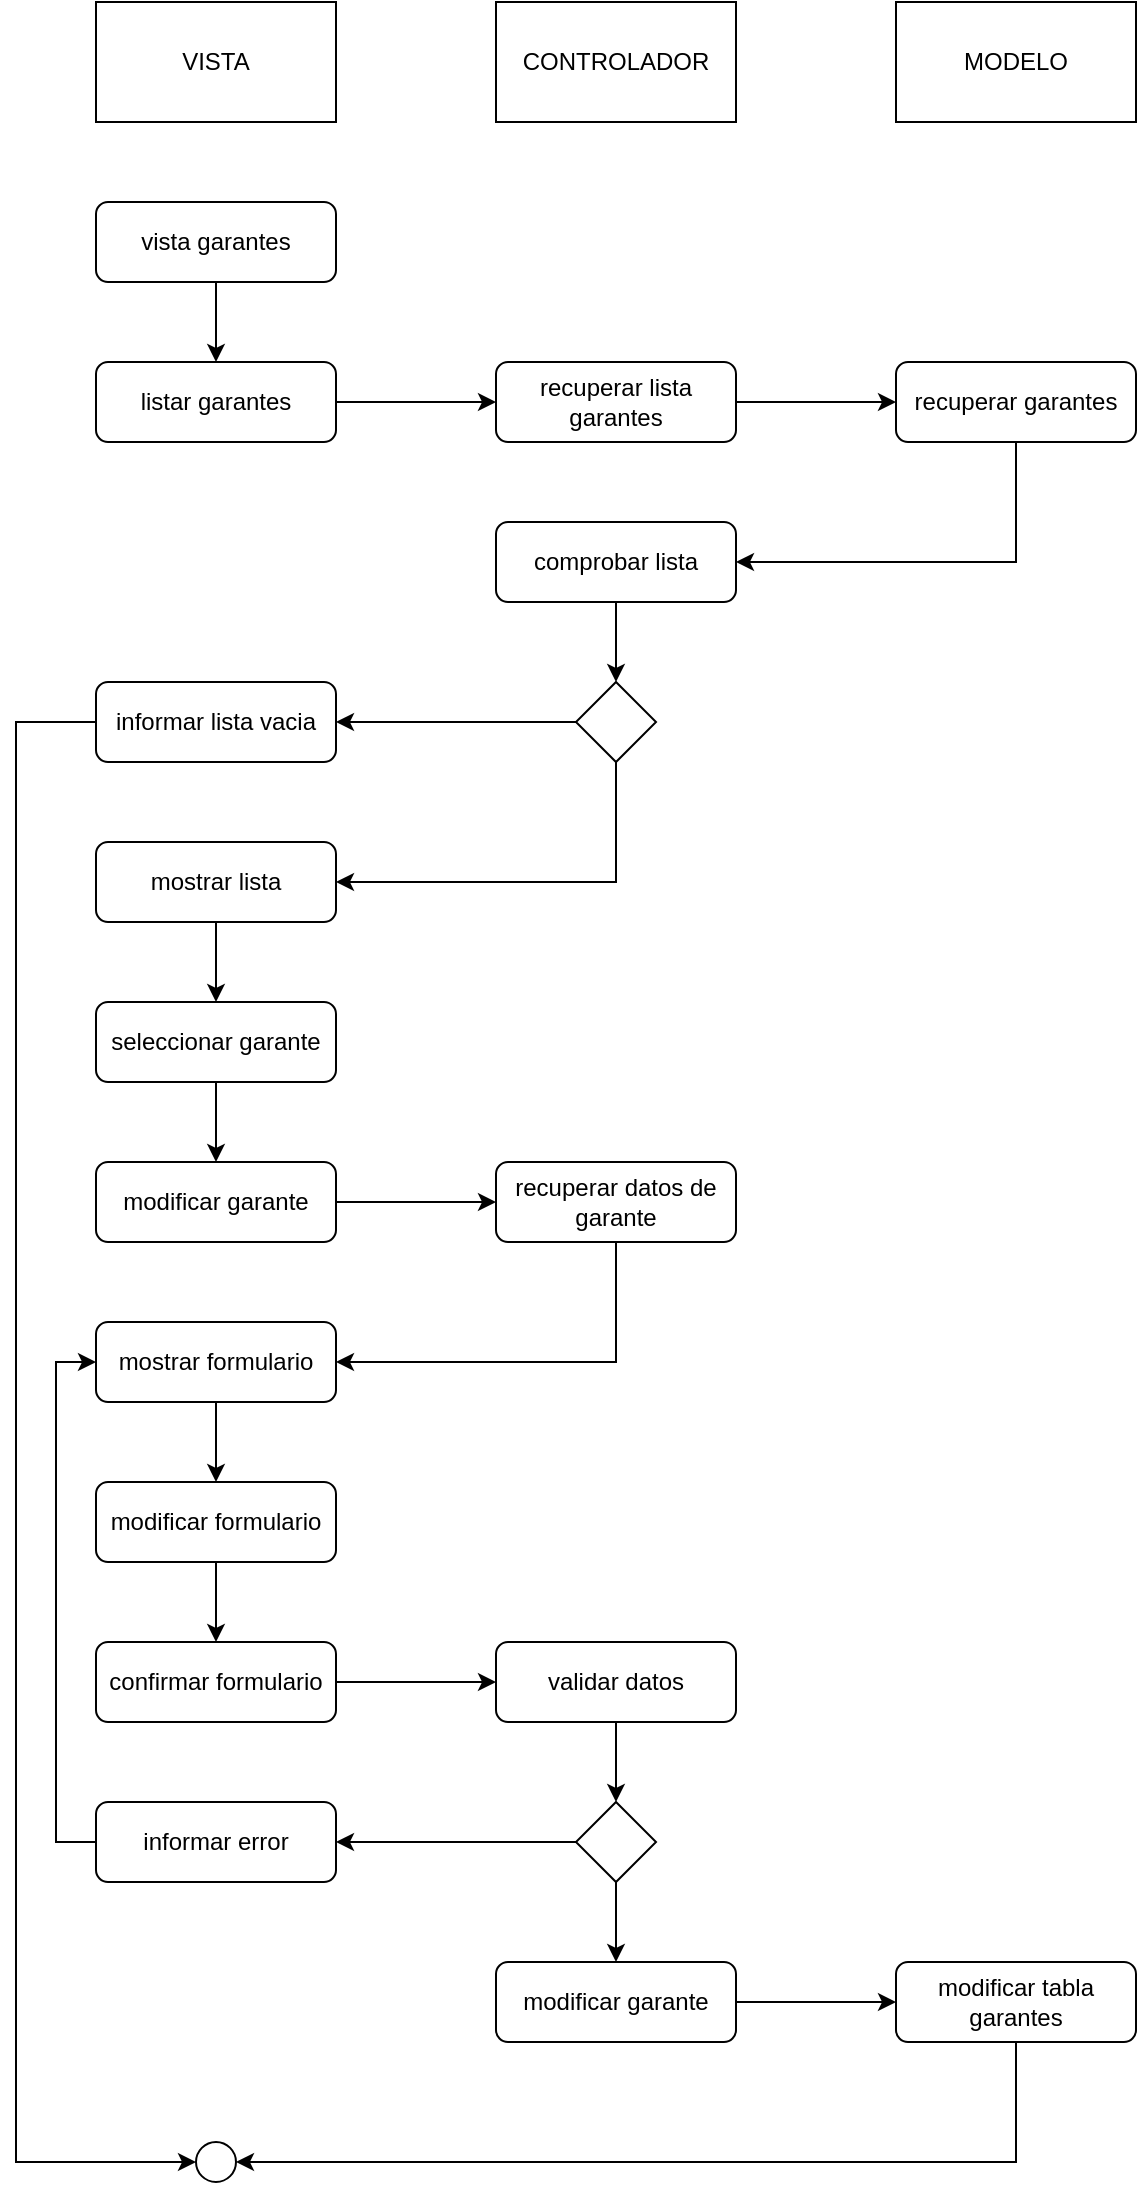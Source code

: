 <mxfile version="28.2.5">
  <diagram name="Página-1" id="4-2NDq9ZAHF_LiqDBnWl">
    <mxGraphModel dx="1426" dy="679" grid="1" gridSize="10" guides="1" tooltips="1" connect="1" arrows="1" fold="1" page="1" pageScale="1" pageWidth="827" pageHeight="1169" math="0" shadow="0">
      <root>
        <mxCell id="0" />
        <mxCell id="1" parent="0" />
        <mxCell id="WZ7XnvUb8tPnK-DKsq28-1" value="VISTA" style="rounded=0;whiteSpace=wrap;html=1;" vertex="1" parent="1">
          <mxGeometry x="120" y="20" width="120" height="60" as="geometry" />
        </mxCell>
        <mxCell id="WZ7XnvUb8tPnK-DKsq28-2" value="CONTROLADOR" style="rounded=0;whiteSpace=wrap;html=1;" vertex="1" parent="1">
          <mxGeometry x="320" y="20" width="120" height="60" as="geometry" />
        </mxCell>
        <mxCell id="WZ7XnvUb8tPnK-DKsq28-3" value="MODELO" style="rounded=0;whiteSpace=wrap;html=1;" vertex="1" parent="1">
          <mxGeometry x="520" y="20" width="120" height="60" as="geometry" />
        </mxCell>
        <mxCell id="WZ7XnvUb8tPnK-DKsq28-4" style="edgeStyle=orthogonalEdgeStyle;rounded=0;orthogonalLoop=1;jettySize=auto;html=1;exitX=0.5;exitY=1;exitDx=0;exitDy=0;entryX=1;entryY=0.5;entryDx=0;entryDy=0;" edge="1" parent="1" source="WZ7XnvUb8tPnK-DKsq28-5" target="WZ7XnvUb8tPnK-DKsq28-29">
          <mxGeometry relative="1" as="geometry" />
        </mxCell>
        <mxCell id="WZ7XnvUb8tPnK-DKsq28-5" value="recuperar datos de garante" style="rounded=1;whiteSpace=wrap;html=1;" vertex="1" parent="1">
          <mxGeometry x="320" y="600" width="120" height="40" as="geometry" />
        </mxCell>
        <mxCell id="WZ7XnvUb8tPnK-DKsq28-6" value="" style="ellipse;whiteSpace=wrap;html=1;aspect=fixed;fillStyle=solid;fillColor=light-dark(#FFFFFF,#121212);" vertex="1" parent="1">
          <mxGeometry x="170" y="1090" width="20" height="20" as="geometry" />
        </mxCell>
        <mxCell id="WZ7XnvUb8tPnK-DKsq28-7" style="edgeStyle=orthogonalEdgeStyle;rounded=0;orthogonalLoop=1;jettySize=auto;html=1;exitX=1;exitY=0.5;exitDx=0;exitDy=0;entryX=0;entryY=0.5;entryDx=0;entryDy=0;" edge="1" parent="1" source="WZ7XnvUb8tPnK-DKsq28-8" target="WZ7XnvUb8tPnK-DKsq28-5">
          <mxGeometry relative="1" as="geometry" />
        </mxCell>
        <mxCell id="WZ7XnvUb8tPnK-DKsq28-8" value="modificar garante" style="rounded=1;whiteSpace=wrap;html=1;" vertex="1" parent="1">
          <mxGeometry x="120" y="600" width="120" height="40" as="geometry" />
        </mxCell>
        <mxCell id="WZ7XnvUb8tPnK-DKsq28-9" style="edgeStyle=orthogonalEdgeStyle;rounded=0;orthogonalLoop=1;jettySize=auto;html=1;exitX=0.5;exitY=1;exitDx=0;exitDy=0;entryX=0.5;entryY=0;entryDx=0;entryDy=0;" edge="1" parent="1" source="WZ7XnvUb8tPnK-DKsq28-10" target="WZ7XnvUb8tPnK-DKsq28-12">
          <mxGeometry relative="1" as="geometry" />
        </mxCell>
        <mxCell id="WZ7XnvUb8tPnK-DKsq28-10" value="vista garantes" style="rounded=1;whiteSpace=wrap;html=1;" vertex="1" parent="1">
          <mxGeometry x="120" y="120" width="120" height="40" as="geometry" />
        </mxCell>
        <mxCell id="WZ7XnvUb8tPnK-DKsq28-11" style="edgeStyle=orthogonalEdgeStyle;rounded=0;orthogonalLoop=1;jettySize=auto;html=1;exitX=1;exitY=0.5;exitDx=0;exitDy=0;entryX=0;entryY=0.5;entryDx=0;entryDy=0;" edge="1" parent="1" source="WZ7XnvUb8tPnK-DKsq28-12" target="WZ7XnvUb8tPnK-DKsq28-14">
          <mxGeometry relative="1" as="geometry" />
        </mxCell>
        <mxCell id="WZ7XnvUb8tPnK-DKsq28-12" value="listar garantes" style="rounded=1;whiteSpace=wrap;html=1;" vertex="1" parent="1">
          <mxGeometry x="120" y="200" width="120" height="40" as="geometry" />
        </mxCell>
        <mxCell id="WZ7XnvUb8tPnK-DKsq28-13" style="edgeStyle=orthogonalEdgeStyle;rounded=0;orthogonalLoop=1;jettySize=auto;html=1;exitX=1;exitY=0.5;exitDx=0;exitDy=0;entryX=0;entryY=0.5;entryDx=0;entryDy=0;" edge="1" parent="1" source="WZ7XnvUb8tPnK-DKsq28-14" target="WZ7XnvUb8tPnK-DKsq28-16">
          <mxGeometry relative="1" as="geometry" />
        </mxCell>
        <mxCell id="WZ7XnvUb8tPnK-DKsq28-14" value="recuperar lista garantes" style="rounded=1;whiteSpace=wrap;html=1;" vertex="1" parent="1">
          <mxGeometry x="320" y="200" width="120" height="40" as="geometry" />
        </mxCell>
        <mxCell id="WZ7XnvUb8tPnK-DKsq28-15" style="edgeStyle=orthogonalEdgeStyle;rounded=0;orthogonalLoop=1;jettySize=auto;html=1;exitX=0.5;exitY=1;exitDx=0;exitDy=0;entryX=1;entryY=0.5;entryDx=0;entryDy=0;" edge="1" parent="1" source="WZ7XnvUb8tPnK-DKsq28-16" target="WZ7XnvUb8tPnK-DKsq28-21">
          <mxGeometry relative="1" as="geometry" />
        </mxCell>
        <mxCell id="WZ7XnvUb8tPnK-DKsq28-16" value="recuperar garantes" style="rounded=1;whiteSpace=wrap;html=1;" vertex="1" parent="1">
          <mxGeometry x="520" y="200" width="120" height="40" as="geometry" />
        </mxCell>
        <mxCell id="WZ7XnvUb8tPnK-DKsq28-17" style="edgeStyle=orthogonalEdgeStyle;rounded=0;orthogonalLoop=1;jettySize=auto;html=1;exitX=0;exitY=0.5;exitDx=0;exitDy=0;entryX=1;entryY=0.5;entryDx=0;entryDy=0;" edge="1" parent="1" source="WZ7XnvUb8tPnK-DKsq28-19" target="WZ7XnvUb8tPnK-DKsq28-23">
          <mxGeometry relative="1" as="geometry" />
        </mxCell>
        <mxCell id="WZ7XnvUb8tPnK-DKsq28-18" style="edgeStyle=orthogonalEdgeStyle;rounded=0;orthogonalLoop=1;jettySize=auto;html=1;exitX=0.5;exitY=1;exitDx=0;exitDy=0;entryX=1;entryY=0.5;entryDx=0;entryDy=0;" edge="1" parent="1" source="WZ7XnvUb8tPnK-DKsq28-19" target="WZ7XnvUb8tPnK-DKsq28-25">
          <mxGeometry relative="1" as="geometry" />
        </mxCell>
        <mxCell id="WZ7XnvUb8tPnK-DKsq28-19" value="" style="rhombus;whiteSpace=wrap;html=1;" vertex="1" parent="1">
          <mxGeometry x="360" y="360" width="40" height="40" as="geometry" />
        </mxCell>
        <mxCell id="WZ7XnvUb8tPnK-DKsq28-20" style="edgeStyle=orthogonalEdgeStyle;rounded=0;orthogonalLoop=1;jettySize=auto;html=1;exitX=0.5;exitY=1;exitDx=0;exitDy=0;entryX=0.5;entryY=0;entryDx=0;entryDy=0;" edge="1" parent="1" source="WZ7XnvUb8tPnK-DKsq28-21" target="WZ7XnvUb8tPnK-DKsq28-19">
          <mxGeometry relative="1" as="geometry" />
        </mxCell>
        <mxCell id="WZ7XnvUb8tPnK-DKsq28-21" value="comprobar lista" style="rounded=1;whiteSpace=wrap;html=1;" vertex="1" parent="1">
          <mxGeometry x="320" y="280" width="120" height="40" as="geometry" />
        </mxCell>
        <mxCell id="WZ7XnvUb8tPnK-DKsq28-22" style="edgeStyle=orthogonalEdgeStyle;rounded=0;orthogonalLoop=1;jettySize=auto;html=1;exitX=0;exitY=0.5;exitDx=0;exitDy=0;entryX=0;entryY=0.5;entryDx=0;entryDy=0;" edge="1" parent="1" source="WZ7XnvUb8tPnK-DKsq28-23" target="WZ7XnvUb8tPnK-DKsq28-6">
          <mxGeometry relative="1" as="geometry">
            <Array as="points">
              <mxPoint x="80" y="380" />
              <mxPoint x="80" y="1100" />
            </Array>
          </mxGeometry>
        </mxCell>
        <mxCell id="WZ7XnvUb8tPnK-DKsq28-23" value="informar lista vacia" style="rounded=1;whiteSpace=wrap;html=1;" vertex="1" parent="1">
          <mxGeometry x="120" y="360" width="120" height="40" as="geometry" />
        </mxCell>
        <mxCell id="WZ7XnvUb8tPnK-DKsq28-24" style="edgeStyle=orthogonalEdgeStyle;rounded=0;orthogonalLoop=1;jettySize=auto;html=1;exitX=0.5;exitY=1;exitDx=0;exitDy=0;entryX=0.5;entryY=0;entryDx=0;entryDy=0;" edge="1" parent="1" source="WZ7XnvUb8tPnK-DKsq28-25" target="WZ7XnvUb8tPnK-DKsq28-27">
          <mxGeometry relative="1" as="geometry" />
        </mxCell>
        <mxCell id="WZ7XnvUb8tPnK-DKsq28-25" value="mostrar lista" style="rounded=1;whiteSpace=wrap;html=1;" vertex="1" parent="1">
          <mxGeometry x="120" y="440" width="120" height="40" as="geometry" />
        </mxCell>
        <mxCell id="WZ7XnvUb8tPnK-DKsq28-26" style="edgeStyle=orthogonalEdgeStyle;rounded=0;orthogonalLoop=1;jettySize=auto;html=1;exitX=0.5;exitY=1;exitDx=0;exitDy=0;" edge="1" parent="1" source="WZ7XnvUb8tPnK-DKsq28-27" target="WZ7XnvUb8tPnK-DKsq28-8">
          <mxGeometry relative="1" as="geometry" />
        </mxCell>
        <mxCell id="WZ7XnvUb8tPnK-DKsq28-27" value="seleccionar garante" style="rounded=1;whiteSpace=wrap;html=1;" vertex="1" parent="1">
          <mxGeometry x="120" y="520" width="120" height="40" as="geometry" />
        </mxCell>
        <mxCell id="WZ7XnvUb8tPnK-DKsq28-28" style="edgeStyle=orthogonalEdgeStyle;rounded=0;orthogonalLoop=1;jettySize=auto;html=1;exitX=0.5;exitY=1;exitDx=0;exitDy=0;entryX=0.5;entryY=0;entryDx=0;entryDy=0;" edge="1" parent="1" source="WZ7XnvUb8tPnK-DKsq28-29" target="WZ7XnvUb8tPnK-DKsq28-31">
          <mxGeometry relative="1" as="geometry" />
        </mxCell>
        <mxCell id="WZ7XnvUb8tPnK-DKsq28-29" value="mostrar formulario" style="rounded=1;whiteSpace=wrap;html=1;" vertex="1" parent="1">
          <mxGeometry x="120" y="680" width="120" height="40" as="geometry" />
        </mxCell>
        <mxCell id="WZ7XnvUb8tPnK-DKsq28-30" style="edgeStyle=orthogonalEdgeStyle;rounded=0;orthogonalLoop=1;jettySize=auto;html=1;exitX=0.5;exitY=1;exitDx=0;exitDy=0;entryX=0.5;entryY=0;entryDx=0;entryDy=0;" edge="1" parent="1" source="WZ7XnvUb8tPnK-DKsq28-31" target="WZ7XnvUb8tPnK-DKsq28-42">
          <mxGeometry relative="1" as="geometry" />
        </mxCell>
        <mxCell id="WZ7XnvUb8tPnK-DKsq28-31" value="modificar formulario" style="rounded=1;whiteSpace=wrap;html=1;" vertex="1" parent="1">
          <mxGeometry x="120" y="760" width="120" height="40" as="geometry" />
        </mxCell>
        <mxCell id="WZ7XnvUb8tPnK-DKsq28-32" style="edgeStyle=orthogonalEdgeStyle;rounded=0;orthogonalLoop=1;jettySize=auto;html=1;exitX=0.5;exitY=1;exitDx=0;exitDy=0;entryX=0.5;entryY=0;entryDx=0;entryDy=0;" edge="1" parent="1" source="WZ7XnvUb8tPnK-DKsq28-33" target="WZ7XnvUb8tPnK-DKsq28-36">
          <mxGeometry relative="1" as="geometry" />
        </mxCell>
        <mxCell id="WZ7XnvUb8tPnK-DKsq28-33" value="validar datos" style="rounded=1;whiteSpace=wrap;html=1;" vertex="1" parent="1">
          <mxGeometry x="320" y="840" width="120" height="40" as="geometry" />
        </mxCell>
        <mxCell id="WZ7XnvUb8tPnK-DKsq28-34" style="edgeStyle=orthogonalEdgeStyle;rounded=0;orthogonalLoop=1;jettySize=auto;html=1;exitX=0;exitY=0.5;exitDx=0;exitDy=0;" edge="1" parent="1" source="WZ7XnvUb8tPnK-DKsq28-36" target="WZ7XnvUb8tPnK-DKsq28-38">
          <mxGeometry relative="1" as="geometry" />
        </mxCell>
        <mxCell id="WZ7XnvUb8tPnK-DKsq28-35" style="edgeStyle=orthogonalEdgeStyle;rounded=0;orthogonalLoop=1;jettySize=auto;html=1;exitX=0.5;exitY=1;exitDx=0;exitDy=0;entryX=0.5;entryY=0;entryDx=0;entryDy=0;" edge="1" parent="1" source="WZ7XnvUb8tPnK-DKsq28-36" target="WZ7XnvUb8tPnK-DKsq28-40">
          <mxGeometry relative="1" as="geometry" />
        </mxCell>
        <mxCell id="WZ7XnvUb8tPnK-DKsq28-36" value="" style="rhombus;whiteSpace=wrap;html=1;" vertex="1" parent="1">
          <mxGeometry x="360" y="920" width="40" height="40" as="geometry" />
        </mxCell>
        <mxCell id="WZ7XnvUb8tPnK-DKsq28-37" style="edgeStyle=orthogonalEdgeStyle;rounded=0;orthogonalLoop=1;jettySize=auto;html=1;exitX=0;exitY=0.5;exitDx=0;exitDy=0;entryX=0;entryY=0.5;entryDx=0;entryDy=0;" edge="1" parent="1" source="WZ7XnvUb8tPnK-DKsq28-38" target="WZ7XnvUb8tPnK-DKsq28-29">
          <mxGeometry relative="1" as="geometry" />
        </mxCell>
        <mxCell id="WZ7XnvUb8tPnK-DKsq28-38" value="informar error" style="rounded=1;whiteSpace=wrap;html=1;" vertex="1" parent="1">
          <mxGeometry x="120" y="920" width="120" height="40" as="geometry" />
        </mxCell>
        <mxCell id="WZ7XnvUb8tPnK-DKsq28-39" style="edgeStyle=orthogonalEdgeStyle;rounded=0;orthogonalLoop=1;jettySize=auto;html=1;exitX=1;exitY=0.5;exitDx=0;exitDy=0;entryX=0;entryY=0.5;entryDx=0;entryDy=0;" edge="1" parent="1" source="WZ7XnvUb8tPnK-DKsq28-40" target="WZ7XnvUb8tPnK-DKsq28-44">
          <mxGeometry relative="1" as="geometry" />
        </mxCell>
        <mxCell id="WZ7XnvUb8tPnK-DKsq28-40" value="modificar garante" style="rounded=1;whiteSpace=wrap;html=1;" vertex="1" parent="1">
          <mxGeometry x="320" y="1000" width="120" height="40" as="geometry" />
        </mxCell>
        <mxCell id="WZ7XnvUb8tPnK-DKsq28-41" style="edgeStyle=orthogonalEdgeStyle;rounded=0;orthogonalLoop=1;jettySize=auto;html=1;exitX=1;exitY=0.5;exitDx=0;exitDy=0;entryX=0;entryY=0.5;entryDx=0;entryDy=0;" edge="1" parent="1" source="WZ7XnvUb8tPnK-DKsq28-42" target="WZ7XnvUb8tPnK-DKsq28-33">
          <mxGeometry relative="1" as="geometry" />
        </mxCell>
        <mxCell id="WZ7XnvUb8tPnK-DKsq28-42" value="confirmar formulario" style="rounded=1;whiteSpace=wrap;html=1;" vertex="1" parent="1">
          <mxGeometry x="120" y="840" width="120" height="40" as="geometry" />
        </mxCell>
        <mxCell id="WZ7XnvUb8tPnK-DKsq28-43" style="edgeStyle=orthogonalEdgeStyle;rounded=0;orthogonalLoop=1;jettySize=auto;html=1;exitX=0.5;exitY=1;exitDx=0;exitDy=0;entryX=1;entryY=0.5;entryDx=0;entryDy=0;" edge="1" parent="1" source="WZ7XnvUb8tPnK-DKsq28-44" target="WZ7XnvUb8tPnK-DKsq28-6">
          <mxGeometry relative="1" as="geometry" />
        </mxCell>
        <mxCell id="WZ7XnvUb8tPnK-DKsq28-44" value="modificar tabla garantes" style="rounded=1;whiteSpace=wrap;html=1;" vertex="1" parent="1">
          <mxGeometry x="520" y="1000" width="120" height="40" as="geometry" />
        </mxCell>
      </root>
    </mxGraphModel>
  </diagram>
</mxfile>
